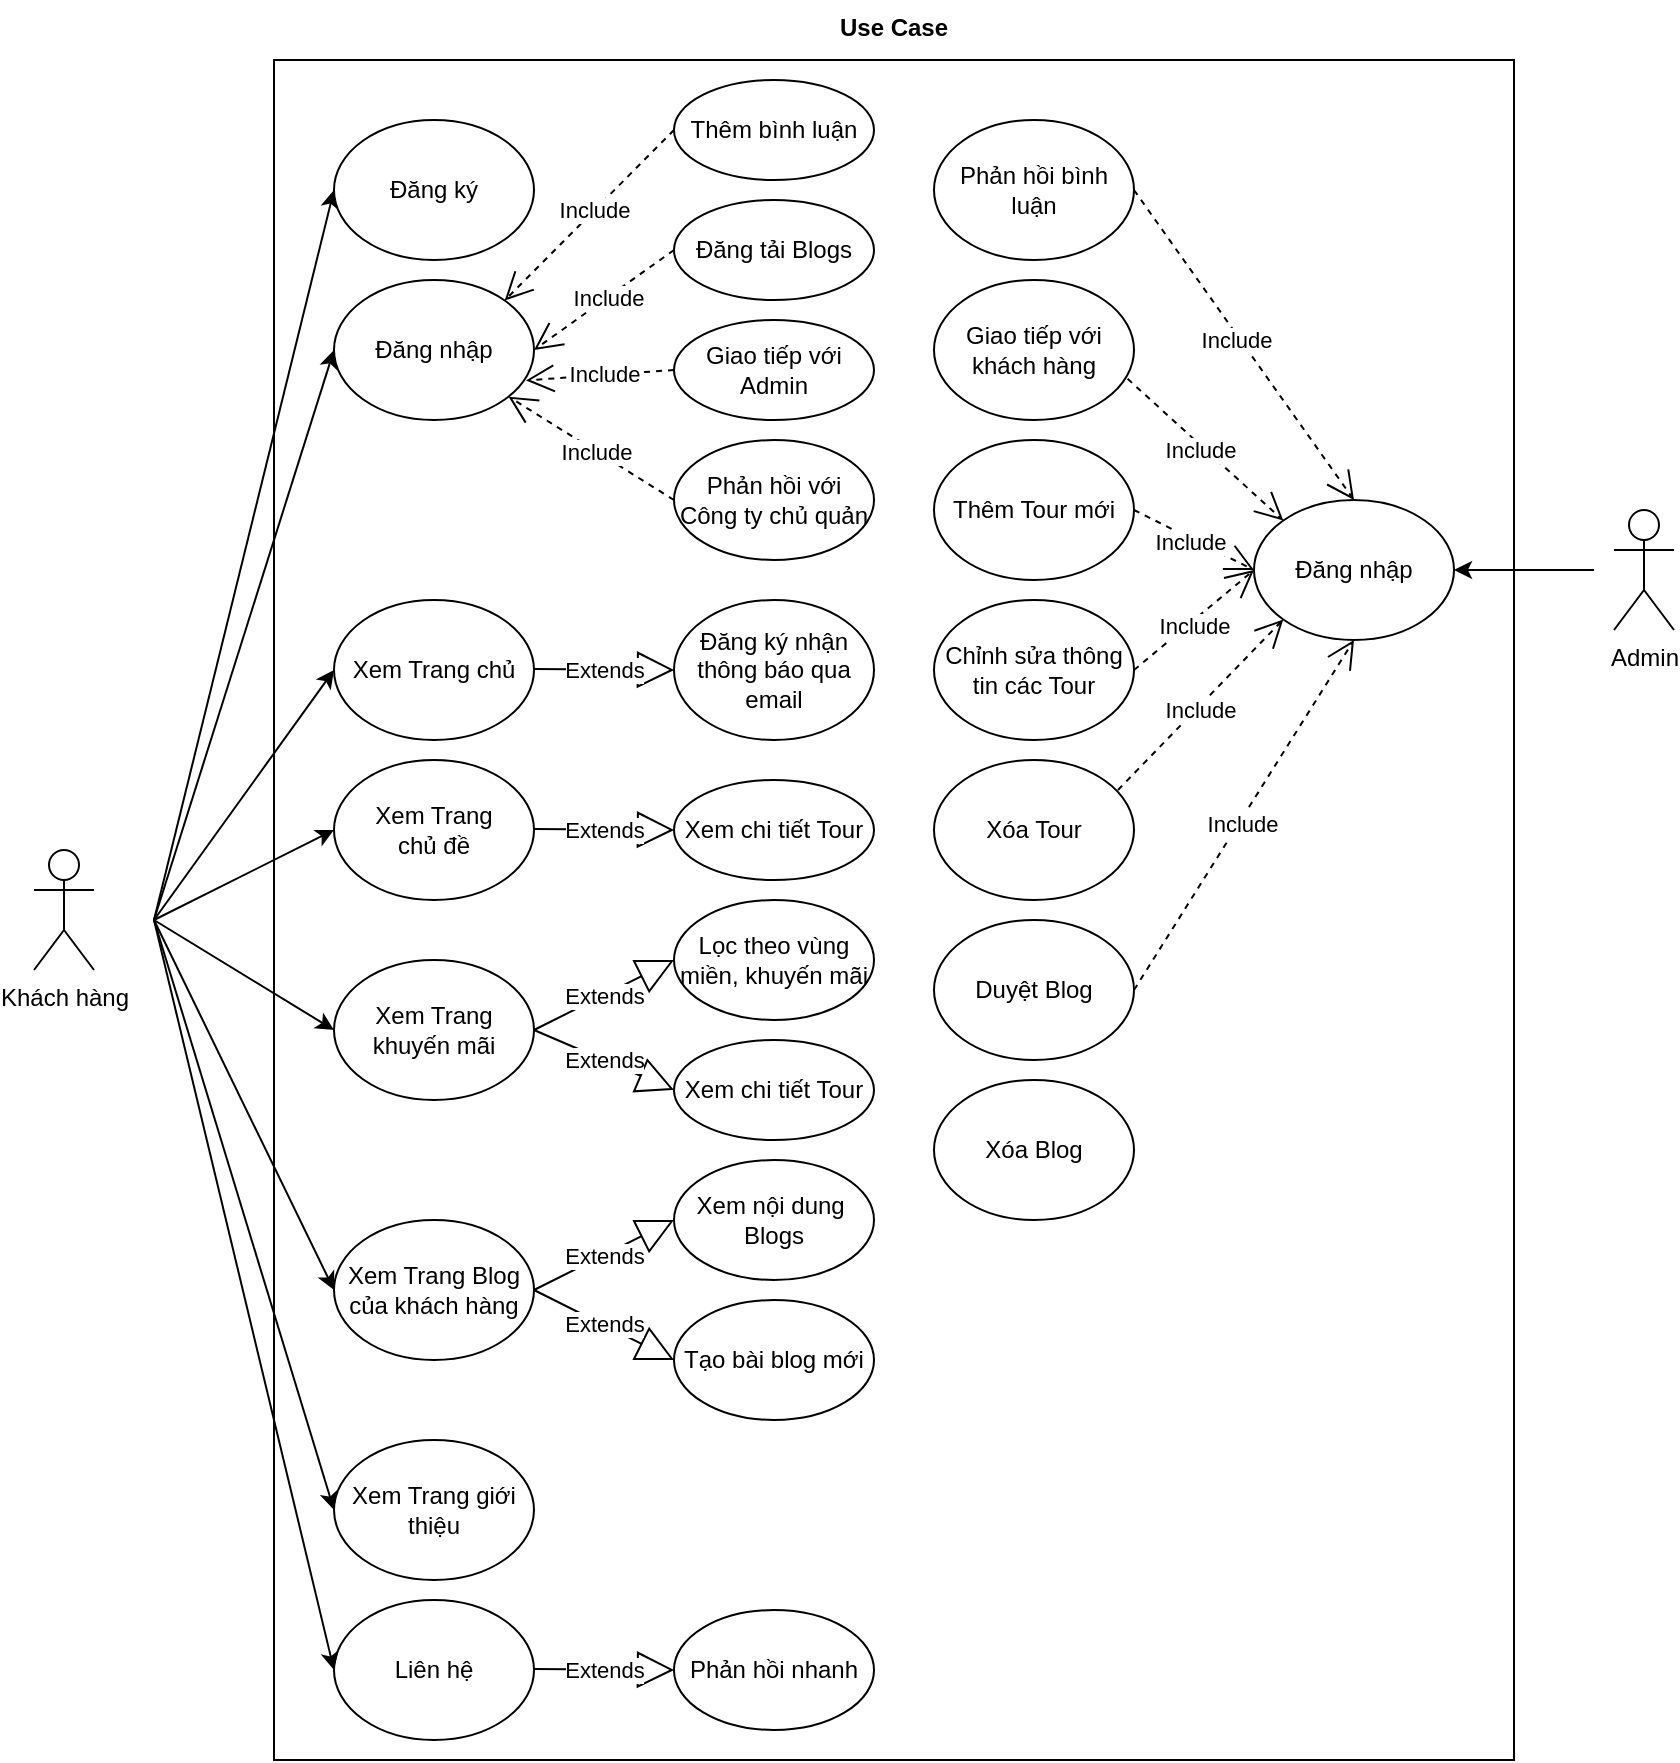 <mxfile version="15.0.6" type="github">
  <diagram id="5VRV5dUMMalnW_a9mUKL" name="Page-1">
    <mxGraphModel dx="1093" dy="609" grid="1" gridSize="10" guides="1" tooltips="1" connect="1" arrows="1" fold="1" page="1" pageScale="1" pageWidth="827" pageHeight="1169" math="0" shadow="0">
      <root>
        <mxCell id="0" />
        <mxCell id="1" parent="0" />
        <mxCell id="qvQRw2Livu3W_uPXHkUj-1" value="" style="rounded=0;whiteSpace=wrap;html=1;" parent="1" vertex="1">
          <mxGeometry x="300" y="50" width="620" height="850" as="geometry" />
        </mxCell>
        <mxCell id="qvQRw2Livu3W_uPXHkUj-2" value="Khách hàng" style="shape=umlActor;verticalLabelPosition=bottom;verticalAlign=top;html=1;outlineConnect=0;" parent="1" vertex="1">
          <mxGeometry x="180" y="445" width="30" height="60" as="geometry" />
        </mxCell>
        <mxCell id="qvQRw2Livu3W_uPXHkUj-3" value="" style="endArrow=classic;html=1;entryX=0;entryY=0.5;entryDx=0;entryDy=0;" parent="1" target="qvQRw2Livu3W_uPXHkUj-4" edge="1">
          <mxGeometry width="50" height="50" relative="1" as="geometry">
            <mxPoint x="240" y="480" as="sourcePoint" />
            <mxPoint x="390" y="150" as="targetPoint" />
          </mxGeometry>
        </mxCell>
        <mxCell id="qvQRw2Livu3W_uPXHkUj-4" value="Đăng ký" style="ellipse;whiteSpace=wrap;html=1;" parent="1" vertex="1">
          <mxGeometry x="330" y="80" width="100" height="70" as="geometry" />
        </mxCell>
        <mxCell id="qvQRw2Livu3W_uPXHkUj-5" value="Đăng nhập" style="ellipse;whiteSpace=wrap;html=1;" parent="1" vertex="1">
          <mxGeometry x="330" y="160" width="100" height="70" as="geometry" />
        </mxCell>
        <mxCell id="qvQRw2Livu3W_uPXHkUj-6" value="" style="endArrow=classic;html=1;entryX=0;entryY=0.5;entryDx=0;entryDy=0;" parent="1" target="qvQRw2Livu3W_uPXHkUj-5" edge="1">
          <mxGeometry width="50" height="50" relative="1" as="geometry">
            <mxPoint x="240" y="480" as="sourcePoint" />
            <mxPoint x="310" y="210" as="targetPoint" />
          </mxGeometry>
        </mxCell>
        <mxCell id="qvQRw2Livu3W_uPXHkUj-7" value="Xem Trang &lt;br&gt;chủ đề" style="ellipse;whiteSpace=wrap;html=1;" parent="1" vertex="1">
          <mxGeometry x="330" y="400" width="100" height="70" as="geometry" />
        </mxCell>
        <mxCell id="qvQRw2Livu3W_uPXHkUj-9" value="Xem Trang chủ" style="ellipse;whiteSpace=wrap;html=1;" parent="1" vertex="1">
          <mxGeometry x="330" y="320" width="100" height="70" as="geometry" />
        </mxCell>
        <mxCell id="qvQRw2Livu3W_uPXHkUj-10" value="Xem Trang khuyến mãi" style="ellipse;whiteSpace=wrap;html=1;" parent="1" vertex="1">
          <mxGeometry x="330" y="500" width="100" height="70" as="geometry" />
        </mxCell>
        <mxCell id="qvQRw2Livu3W_uPXHkUj-11" value="Xem Trang Blog của khách hàng" style="ellipse;whiteSpace=wrap;html=1;" parent="1" vertex="1">
          <mxGeometry x="330" y="630" width="100" height="70" as="geometry" />
        </mxCell>
        <mxCell id="qvQRw2Livu3W_uPXHkUj-12" value="Xem Trang giới thiệu" style="ellipse;whiteSpace=wrap;html=1;" parent="1" vertex="1">
          <mxGeometry x="330" y="740" width="100" height="70" as="geometry" />
        </mxCell>
        <mxCell id="qvQRw2Livu3W_uPXHkUj-13" value="Liên hệ" style="ellipse;whiteSpace=wrap;html=1;" parent="1" vertex="1">
          <mxGeometry x="330" y="820" width="100" height="70" as="geometry" />
        </mxCell>
        <mxCell id="qvQRw2Livu3W_uPXHkUj-16" value="" style="endArrow=classic;html=1;entryX=0;entryY=0.5;entryDx=0;entryDy=0;" parent="1" target="qvQRw2Livu3W_uPXHkUj-9" edge="1">
          <mxGeometry width="50" height="50" relative="1" as="geometry">
            <mxPoint x="240" y="480" as="sourcePoint" />
            <mxPoint x="210" y="455" as="targetPoint" />
          </mxGeometry>
        </mxCell>
        <mxCell id="qvQRw2Livu3W_uPXHkUj-17" value="" style="endArrow=classic;html=1;entryX=0;entryY=0.5;entryDx=0;entryDy=0;" parent="1" target="qvQRw2Livu3W_uPXHkUj-7" edge="1">
          <mxGeometry width="50" height="50" relative="1" as="geometry">
            <mxPoint x="240" y="480" as="sourcePoint" />
            <mxPoint x="190" y="470" as="targetPoint" />
          </mxGeometry>
        </mxCell>
        <mxCell id="qvQRw2Livu3W_uPXHkUj-19" value="" style="endArrow=classic;html=1;entryX=0;entryY=0.5;entryDx=0;entryDy=0;" parent="1" target="qvQRw2Livu3W_uPXHkUj-10" edge="1">
          <mxGeometry width="50" height="50" relative="1" as="geometry">
            <mxPoint x="240" y="480" as="sourcePoint" />
            <mxPoint x="210" y="560" as="targetPoint" />
          </mxGeometry>
        </mxCell>
        <mxCell id="qvQRw2Livu3W_uPXHkUj-20" value="" style="endArrow=classic;html=1;entryX=0;entryY=0.5;entryDx=0;entryDy=0;" parent="1" target="qvQRw2Livu3W_uPXHkUj-11" edge="1">
          <mxGeometry width="50" height="50" relative="1" as="geometry">
            <mxPoint x="240" y="480" as="sourcePoint" />
            <mxPoint x="180" y="585" as="targetPoint" />
          </mxGeometry>
        </mxCell>
        <mxCell id="qvQRw2Livu3W_uPXHkUj-21" value="" style="endArrow=classic;html=1;entryX=0;entryY=0.5;entryDx=0;entryDy=0;" parent="1" target="qvQRw2Livu3W_uPXHkUj-12" edge="1">
          <mxGeometry width="50" height="50" relative="1" as="geometry">
            <mxPoint x="240" y="480" as="sourcePoint" />
            <mxPoint x="180" y="620" as="targetPoint" />
          </mxGeometry>
        </mxCell>
        <mxCell id="qvQRw2Livu3W_uPXHkUj-22" value="" style="endArrow=classic;html=1;entryX=0;entryY=0.5;entryDx=0;entryDy=0;" parent="1" target="qvQRw2Livu3W_uPXHkUj-13" edge="1">
          <mxGeometry width="50" height="50" relative="1" as="geometry">
            <mxPoint x="240" y="480" as="sourcePoint" />
            <mxPoint x="180" y="750" as="targetPoint" />
          </mxGeometry>
        </mxCell>
        <mxCell id="qvQRw2Livu3W_uPXHkUj-23" value="Thêm bình luận" style="ellipse;whiteSpace=wrap;html=1;" parent="1" vertex="1">
          <mxGeometry x="500" y="60" width="100" height="50" as="geometry" />
        </mxCell>
        <mxCell id="qvQRw2Livu3W_uPXHkUj-24" value="Include" style="endArrow=open;endSize=12;dashed=1;html=1;entryX=1;entryY=0;entryDx=0;entryDy=0;exitX=0;exitY=0.5;exitDx=0;exitDy=0;" parent="1" source="qvQRw2Livu3W_uPXHkUj-23" target="qvQRw2Livu3W_uPXHkUj-5" edge="1">
          <mxGeometry x="-0.062" width="160" relative="1" as="geometry">
            <mxPoint x="465" y="274.5" as="sourcePoint" />
            <mxPoint x="625" y="274.5" as="targetPoint" />
            <mxPoint as="offset" />
          </mxGeometry>
        </mxCell>
        <mxCell id="qvQRw2Livu3W_uPXHkUj-25" value="Đăng tải Blogs" style="ellipse;whiteSpace=wrap;html=1;" parent="1" vertex="1">
          <mxGeometry x="500" y="120" width="100" height="50" as="geometry" />
        </mxCell>
        <mxCell id="qvQRw2Livu3W_uPXHkUj-26" value="Include" style="endArrow=open;endSize=12;dashed=1;html=1;entryX=1;entryY=0.5;entryDx=0;entryDy=0;exitX=0;exitY=0.5;exitDx=0;exitDy=0;" parent="1" source="qvQRw2Livu3W_uPXHkUj-25" target="qvQRw2Livu3W_uPXHkUj-5" edge="1">
          <mxGeometry x="-0.062" width="160" relative="1" as="geometry">
            <mxPoint x="550" y="270" as="sourcePoint" />
            <mxPoint x="470" y="320" as="targetPoint" />
            <mxPoint as="offset" />
          </mxGeometry>
        </mxCell>
        <mxCell id="qvQRw2Livu3W_uPXHkUj-27" value="Include" style="endArrow=open;endSize=12;dashed=1;html=1;exitX=0;exitY=0.5;exitDx=0;exitDy=0;entryX=0.96;entryY=0.717;entryDx=0;entryDy=0;entryPerimeter=0;" parent="1" source="qvQRw2Livu3W_uPXHkUj-28" target="qvQRw2Livu3W_uPXHkUj-5" edge="1">
          <mxGeometry x="-0.062" width="160" relative="1" as="geometry">
            <mxPoint x="500" y="260" as="sourcePoint" />
            <mxPoint x="427" y="210" as="targetPoint" />
            <mxPoint as="offset" />
          </mxGeometry>
        </mxCell>
        <mxCell id="qvQRw2Livu3W_uPXHkUj-28" value="Giao tiếp với Admin" style="ellipse;whiteSpace=wrap;html=1;" parent="1" vertex="1">
          <mxGeometry x="500" y="180" width="100" height="50" as="geometry" />
        </mxCell>
        <mxCell id="qvQRw2Livu3W_uPXHkUj-29" value="Phản hồi với Công ty chủ quản" style="ellipse;whiteSpace=wrap;html=1;" parent="1" vertex="1">
          <mxGeometry x="500" y="240" width="100" height="60" as="geometry" />
        </mxCell>
        <mxCell id="qvQRw2Livu3W_uPXHkUj-30" value="Include" style="endArrow=open;endSize=12;dashed=1;html=1;exitX=0;exitY=0.5;exitDx=0;exitDy=0;" parent="1" source="qvQRw2Livu3W_uPXHkUj-29" target="qvQRw2Livu3W_uPXHkUj-5" edge="1">
          <mxGeometry x="-0.062" width="160" relative="1" as="geometry">
            <mxPoint x="514" y="297.4" as="sourcePoint" />
            <mxPoint x="430" y="252.59" as="targetPoint" />
            <mxPoint as="offset" />
          </mxGeometry>
        </mxCell>
        <mxCell id="qvQRw2Livu3W_uPXHkUj-31" value="Admin" style="shape=umlActor;verticalLabelPosition=bottom;verticalAlign=top;html=1;outlineConnect=0;" parent="1" vertex="1">
          <mxGeometry x="970" y="275" width="30" height="60" as="geometry" />
        </mxCell>
        <mxCell id="qvQRw2Livu3W_uPXHkUj-32" value="Đăng nhập" style="ellipse;whiteSpace=wrap;html=1;" parent="1" vertex="1">
          <mxGeometry x="790" y="270" width="100" height="70" as="geometry" />
        </mxCell>
        <mxCell id="qvQRw2Livu3W_uPXHkUj-33" value="" style="endArrow=classic;html=1;" parent="1" target="qvQRw2Livu3W_uPXHkUj-32" edge="1">
          <mxGeometry width="50" height="50" relative="1" as="geometry">
            <mxPoint x="960" y="305" as="sourcePoint" />
            <mxPoint x="620" y="395" as="targetPoint" />
          </mxGeometry>
        </mxCell>
        <mxCell id="qvQRw2Livu3W_uPXHkUj-34" value="Phản hồi bình luận" style="ellipse;whiteSpace=wrap;html=1;" parent="1" vertex="1">
          <mxGeometry x="630" y="80" width="100" height="70" as="geometry" />
        </mxCell>
        <mxCell id="qvQRw2Livu3W_uPXHkUj-35" value="Include" style="endArrow=open;endSize=12;dashed=1;html=1;entryX=0.5;entryY=0;entryDx=0;entryDy=0;exitX=1;exitY=0.5;exitDx=0;exitDy=0;" parent="1" source="qvQRw2Livu3W_uPXHkUj-34" target="qvQRw2Livu3W_uPXHkUj-32" edge="1">
          <mxGeometry x="-0.042" y="-2" width="160" relative="1" as="geometry">
            <mxPoint x="810" y="430" as="sourcePoint" />
            <mxPoint x="970" y="430" as="targetPoint" />
            <mxPoint as="offset" />
          </mxGeometry>
        </mxCell>
        <mxCell id="qvQRw2Livu3W_uPXHkUj-36" value="Giao tiếp với khách hàng" style="ellipse;whiteSpace=wrap;html=1;" parent="1" vertex="1">
          <mxGeometry x="630" y="160" width="100" height="70" as="geometry" />
        </mxCell>
        <mxCell id="qvQRw2Livu3W_uPXHkUj-37" value="Include" style="endArrow=open;endSize=12;dashed=1;html=1;exitX=0.968;exitY=0.706;exitDx=0;exitDy=0;entryX=0;entryY=0;entryDx=0;entryDy=0;exitPerimeter=0;" parent="1" source="qvQRw2Livu3W_uPXHkUj-36" target="qvQRw2Livu3W_uPXHkUj-32" edge="1">
          <mxGeometry x="-0.042" y="-2" width="160" relative="1" as="geometry">
            <mxPoint x="850" y="460" as="sourcePoint" />
            <mxPoint x="790" y="395" as="targetPoint" />
            <mxPoint as="offset" />
          </mxGeometry>
        </mxCell>
        <mxCell id="qvQRw2Livu3W_uPXHkUj-38" value="Thêm Tour mới" style="ellipse;whiteSpace=wrap;html=1;" parent="1" vertex="1">
          <mxGeometry x="630" y="240" width="100" height="70" as="geometry" />
        </mxCell>
        <mxCell id="qvQRw2Livu3W_uPXHkUj-39" value="Include" style="endArrow=open;endSize=12;dashed=1;html=1;entryX=0;entryY=0.5;entryDx=0;entryDy=0;exitX=1;exitY=0.5;exitDx=0;exitDy=0;" parent="1" source="qvQRw2Livu3W_uPXHkUj-38" target="qvQRw2Livu3W_uPXHkUj-32" edge="1">
          <mxGeometry x="-0.042" y="-2" width="160" relative="1" as="geometry">
            <mxPoint x="730" y="280" as="sourcePoint" />
            <mxPoint x="784" y="487.99" as="targetPoint" />
            <mxPoint as="offset" />
          </mxGeometry>
        </mxCell>
        <mxCell id="qvQRw2Livu3W_uPXHkUj-40" value="Chỉnh sửa thông tin các Tour" style="ellipse;whiteSpace=wrap;html=1;" parent="1" vertex="1">
          <mxGeometry x="630" y="320" width="100" height="70" as="geometry" />
        </mxCell>
        <mxCell id="qvQRw2Livu3W_uPXHkUj-41" value="Include" style="endArrow=open;endSize=12;dashed=1;html=1;exitX=1;exitY=0.5;exitDx=0;exitDy=0;entryX=0;entryY=0.5;entryDx=0;entryDy=0;" parent="1" source="qvQRw2Livu3W_uPXHkUj-40" target="qvQRw2Livu3W_uPXHkUj-32" edge="1">
          <mxGeometry x="-0.042" y="-2" width="160" relative="1" as="geometry">
            <mxPoint x="840" y="475" as="sourcePoint" />
            <mxPoint x="760" y="500" as="targetPoint" />
            <mxPoint as="offset" />
          </mxGeometry>
        </mxCell>
        <mxCell id="qvQRw2Livu3W_uPXHkUj-42" value="Xóa Tour" style="ellipse;whiteSpace=wrap;html=1;" parent="1" vertex="1">
          <mxGeometry x="630" y="400" width="100" height="70" as="geometry" />
        </mxCell>
        <mxCell id="qvQRw2Livu3W_uPXHkUj-43" value="Include" style="endArrow=open;endSize=12;dashed=1;html=1;exitX=0.92;exitY=0.214;exitDx=0;exitDy=0;entryX=0;entryY=1;entryDx=0;entryDy=0;exitPerimeter=0;" parent="1" source="qvQRw2Livu3W_uPXHkUj-42" target="qvQRw2Livu3W_uPXHkUj-32" edge="1">
          <mxGeometry x="-0.042" y="-2" width="160" relative="1" as="geometry">
            <mxPoint x="871.21" y="536.9" as="sourcePoint" />
            <mxPoint x="784.001" y="500.004" as="targetPoint" />
            <mxPoint as="offset" />
          </mxGeometry>
        </mxCell>
        <mxCell id="qvQRw2Livu3W_uPXHkUj-44" value="Duyệt Blog" style="ellipse;whiteSpace=wrap;html=1;" parent="1" vertex="1">
          <mxGeometry x="630" y="480" width="100" height="70" as="geometry" />
        </mxCell>
        <mxCell id="qvQRw2Livu3W_uPXHkUj-45" value="Include" style="endArrow=open;endSize=12;dashed=1;html=1;exitX=1;exitY=0.5;exitDx=0;exitDy=0;entryX=0.5;entryY=1;entryDx=0;entryDy=0;" parent="1" source="qvQRw2Livu3W_uPXHkUj-44" target="qvQRw2Livu3W_uPXHkUj-32" edge="1">
          <mxGeometry x="-0.042" y="-2" width="160" relative="1" as="geometry">
            <mxPoint x="872.05" y="615.98" as="sourcePoint" />
            <mxPoint x="769.997" y="510.002" as="targetPoint" />
            <mxPoint as="offset" />
          </mxGeometry>
        </mxCell>
        <mxCell id="qvQRw2Livu3W_uPXHkUj-46" value="Use Case" style="text;align=center;fontStyle=1;verticalAlign=middle;spacingLeft=3;spacingRight=3;strokeColor=none;rotatable=0;points=[[0,0.5],[1,0.5]];portConstraint=eastwest;" parent="1" vertex="1">
          <mxGeometry x="570" y="20" width="80" height="26" as="geometry" />
        </mxCell>
        <mxCell id="HXAZ-TTcpG64hrT-Jown-3" value="Lọc theo vùng miền, khuyến mãi" style="ellipse;whiteSpace=wrap;html=1;" parent="1" vertex="1">
          <mxGeometry x="500" y="470" width="100" height="60" as="geometry" />
        </mxCell>
        <mxCell id="HXAZ-TTcpG64hrT-Jown-7" value="Extends" style="endArrow=block;endSize=16;endFill=0;html=1;exitX=1;exitY=0.5;exitDx=0;exitDy=0;entryX=0;entryY=0.5;entryDx=0;entryDy=0;" parent="1" edge="1" target="HXAZ-TTcpG64hrT-Jown-11" source="qvQRw2Livu3W_uPXHkUj-11">
          <mxGeometry width="160" relative="1" as="geometry">
            <mxPoint x="430" y="614.5" as="sourcePoint" />
            <mxPoint x="500" y="615" as="targetPoint" />
          </mxGeometry>
        </mxCell>
        <mxCell id="HXAZ-TTcpG64hrT-Jown-11" value="Xem nội dung&amp;nbsp;&lt;br&gt;Blogs" style="ellipse;whiteSpace=wrap;html=1;" parent="1" vertex="1">
          <mxGeometry x="500" y="600" width="100" height="60" as="geometry" />
        </mxCell>
        <mxCell id="HXAZ-TTcpG64hrT-Jown-12" value="Xem chi tiết Tour" style="ellipse;whiteSpace=wrap;html=1;" parent="1" vertex="1">
          <mxGeometry x="500" y="410" width="100" height="50" as="geometry" />
        </mxCell>
        <mxCell id="HXAZ-TTcpG64hrT-Jown-14" value="Extends" style="endArrow=block;endSize=16;endFill=0;html=1;" parent="1" edge="1">
          <mxGeometry width="160" relative="1" as="geometry">
            <mxPoint x="430" y="854.5" as="sourcePoint" />
            <mxPoint x="500" y="855" as="targetPoint" />
          </mxGeometry>
        </mxCell>
        <mxCell id="HXAZ-TTcpG64hrT-Jown-15" value="Phản hồi nhanh" style="ellipse;whiteSpace=wrap;html=1;" parent="1" vertex="1">
          <mxGeometry x="500" y="825" width="100" height="60" as="geometry" />
        </mxCell>
        <mxCell id="HXAZ-TTcpG64hrT-Jown-16" value="Xem chi tiết Tour" style="ellipse;whiteSpace=wrap;html=1;" parent="1" vertex="1">
          <mxGeometry x="500" y="540" width="100" height="50" as="geometry" />
        </mxCell>
        <mxCell id="HXAZ-TTcpG64hrT-Jown-19" value="Extends" style="endArrow=block;endSize=16;endFill=0;html=1;entryX=0;entryY=0.5;entryDx=0;entryDy=0;exitX=1;exitY=0.5;exitDx=0;exitDy=0;" parent="1" edge="1" target="HXAZ-TTcpG64hrT-Jown-3" source="qvQRw2Livu3W_uPXHkUj-10">
          <mxGeometry width="160" relative="1" as="geometry">
            <mxPoint x="430" y="434.44" as="sourcePoint" />
            <mxPoint x="500" y="434.94" as="targetPoint" />
          </mxGeometry>
        </mxCell>
        <mxCell id="HXAZ-TTcpG64hrT-Jown-21" value="Extends" style="endArrow=block;endSize=16;endFill=0;html=1;entryX=0;entryY=0.5;entryDx=0;entryDy=0;" parent="1" edge="1" target="HXAZ-TTcpG64hrT-Jown-12">
          <mxGeometry width="160" relative="1" as="geometry">
            <mxPoint x="430" y="434.5" as="sourcePoint" />
            <mxPoint x="500" y="435.0" as="targetPoint" />
          </mxGeometry>
        </mxCell>
        <mxCell id="0S76KID0goJGjXxusS4u-1" value="Xóa Blog" style="ellipse;whiteSpace=wrap;html=1;" vertex="1" parent="1">
          <mxGeometry x="630" y="560" width="100" height="70" as="geometry" />
        </mxCell>
        <mxCell id="0S76KID0goJGjXxusS4u-4" value="Extends" style="endArrow=block;endSize=16;endFill=0;html=1;entryX=0;entryY=0.5;entryDx=0;entryDy=0;exitX=1;exitY=0.5;exitDx=0;exitDy=0;" edge="1" parent="1" source="qvQRw2Livu3W_uPXHkUj-10" target="HXAZ-TTcpG64hrT-Jown-16">
          <mxGeometry width="160" relative="1" as="geometry">
            <mxPoint x="430" y="524.5" as="sourcePoint" />
            <mxPoint x="500" y="525" as="targetPoint" />
          </mxGeometry>
        </mxCell>
        <mxCell id="0S76KID0goJGjXxusS4u-5" value="Tạo bài blog mới" style="ellipse;whiteSpace=wrap;html=1;" vertex="1" parent="1">
          <mxGeometry x="500" y="670" width="100" height="60" as="geometry" />
        </mxCell>
        <mxCell id="0S76KID0goJGjXxusS4u-6" value="Extends" style="endArrow=block;endSize=16;endFill=0;html=1;exitX=1;exitY=0.5;exitDx=0;exitDy=0;entryX=0;entryY=0.5;entryDx=0;entryDy=0;" edge="1" parent="1" source="qvQRw2Livu3W_uPXHkUj-11" target="0S76KID0goJGjXxusS4u-5">
          <mxGeometry width="160" relative="1" as="geometry">
            <mxPoint x="430" y="705" as="sourcePoint" />
            <mxPoint x="500" y="675" as="targetPoint" />
          </mxGeometry>
        </mxCell>
        <mxCell id="0S76KID0goJGjXxusS4u-9" value="Đăng ký nhận thông báo qua email" style="ellipse;whiteSpace=wrap;html=1;" vertex="1" parent="1">
          <mxGeometry x="500" y="320" width="100" height="70" as="geometry" />
        </mxCell>
        <mxCell id="0S76KID0goJGjXxusS4u-10" value="Extends" style="endArrow=block;endSize=16;endFill=0;html=1;entryX=0;entryY=0.5;entryDx=0;entryDy=0;" edge="1" parent="1">
          <mxGeometry width="160" relative="1" as="geometry">
            <mxPoint x="430" y="354.5" as="sourcePoint" />
            <mxPoint x="500" y="355" as="targetPoint" />
          </mxGeometry>
        </mxCell>
      </root>
    </mxGraphModel>
  </diagram>
</mxfile>
